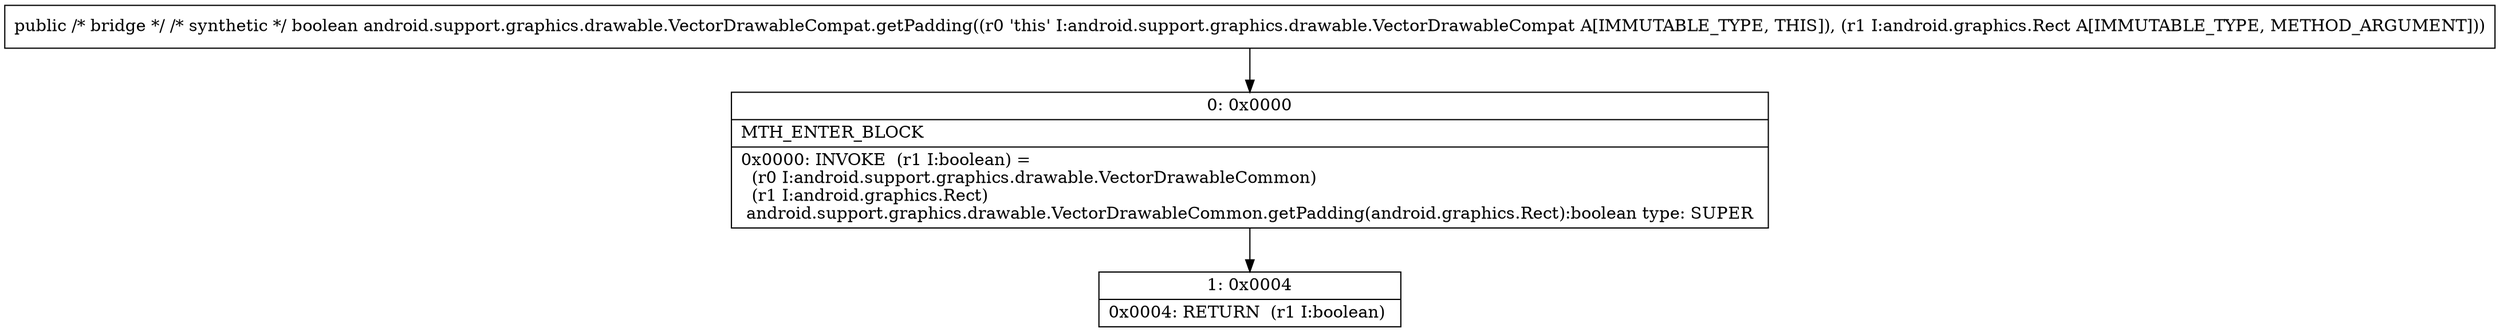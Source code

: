 digraph "CFG forandroid.support.graphics.drawable.VectorDrawableCompat.getPadding(Landroid\/graphics\/Rect;)Z" {
Node_0 [shape=record,label="{0\:\ 0x0000|MTH_ENTER_BLOCK\l|0x0000: INVOKE  (r1 I:boolean) = \l  (r0 I:android.support.graphics.drawable.VectorDrawableCommon)\l  (r1 I:android.graphics.Rect)\l android.support.graphics.drawable.VectorDrawableCommon.getPadding(android.graphics.Rect):boolean type: SUPER \l}"];
Node_1 [shape=record,label="{1\:\ 0x0004|0x0004: RETURN  (r1 I:boolean) \l}"];
MethodNode[shape=record,label="{public \/* bridge *\/ \/* synthetic *\/ boolean android.support.graphics.drawable.VectorDrawableCompat.getPadding((r0 'this' I:android.support.graphics.drawable.VectorDrawableCompat A[IMMUTABLE_TYPE, THIS]), (r1 I:android.graphics.Rect A[IMMUTABLE_TYPE, METHOD_ARGUMENT])) }"];
MethodNode -> Node_0;
Node_0 -> Node_1;
}

